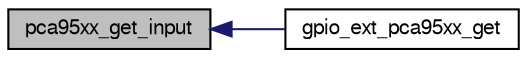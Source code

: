 digraph "pca95xx_get_input"
{
  edge [fontname="FreeSans",fontsize="10",labelfontname="FreeSans",labelfontsize="10"];
  node [fontname="FreeSans",fontsize="10",shape=record];
  rankdir="LR";
  Node1 [label="pca95xx_get_input",height=0.2,width=0.4,color="black", fillcolor="grey75", style="filled", fontcolor="black"];
  Node1 -> Node2 [dir="back",color="midnightblue",fontsize="10",style="solid",fontname="FreeSans"];
  Node2 [label="gpio_ext_pca95xx_get",height=0.2,width=0.4,color="black", fillcolor="white", style="filled",URL="$gpio__ext__pca95xx_8c.html#ad1870118b0e44fc8e6c3d2c55085e05b"];
}
